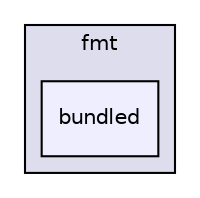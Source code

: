 digraph "C:/Dev/Nigredo/Nigredo/vendor/spdlog/include/spdlog/fmt/bundled" {
  compound=true
  node [ fontsize="10", fontname="Helvetica"];
  edge [ labelfontsize="10", labelfontname="Helvetica"];
  subgraph clusterdir_f175da8d62c4727ccd7fed23bbc7478a {
    graph [ bgcolor="#ddddee", pencolor="black", label="fmt" fontname="Helvetica", fontsize="10", URL="dir_f175da8d62c4727ccd7fed23bbc7478a.html"]
  dir_ff75d8c9978fdfb4056732fed7891fc8 [shape=box, label="bundled", style="filled", fillcolor="#eeeeff", pencolor="black", URL="dir_ff75d8c9978fdfb4056732fed7891fc8.html"];
  }
}
